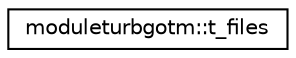 digraph "Graphical Class Hierarchy"
{
 // LATEX_PDF_SIZE
  edge [fontname="Helvetica",fontsize="10",labelfontname="Helvetica",labelfontsize="10"];
  node [fontname="Helvetica",fontsize="10",shape=record];
  rankdir="LR";
  Node0 [label="moduleturbgotm::t_files",height=0.2,width=0.4,color="black", fillcolor="white", style="filled",URL="$structmoduleturbgotm_1_1t__files.html",tooltip=" "];
}
